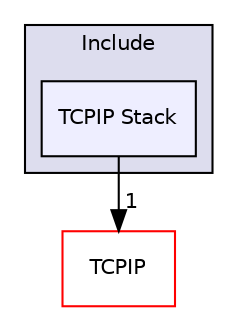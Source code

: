 digraph "C:/Users/mainuser/Desktop/School/SeniorProject/EthKitTCP/Microchip/Include/TCPIP Stack" {
  compound=true
  node [ fontsize="10", fontname="Helvetica"];
  edge [ labelfontsize="10", labelfontname="Helvetica"];
  subgraph clusterdir_7ce300d8a919a620616ec6bc64c02d37 {
    graph [ bgcolor="#ddddee", pencolor="black", label="Include" fontname="Helvetica", fontsize="10", URL="dir_7ce300d8a919a620616ec6bc64c02d37.html"]
  dir_e5c757713ac85a4bdb952f202f0b71ec [shape=box, label="TCPIP Stack", style="filled", fillcolor="#eeeeff", pencolor="black", URL="dir_e5c757713ac85a4bdb952f202f0b71ec.html"];
  }
  dir_85d0404e6ddcb97f271635c649e4cbcf [shape=box label="TCPIP" fillcolor="white" style="filled" color="red" URL="dir_85d0404e6ddcb97f271635c649e4cbcf.html"];
  dir_e5c757713ac85a4bdb952f202f0b71ec->dir_85d0404e6ddcb97f271635c649e4cbcf [headlabel="1", labeldistance=1.5 headhref="dir_000026_000013.html"];
}
